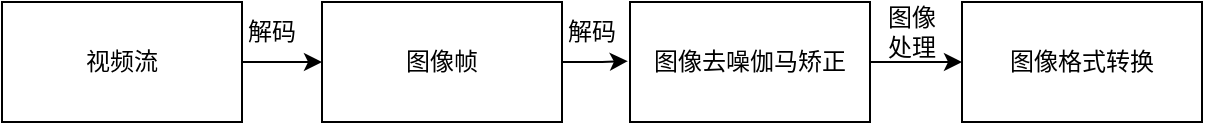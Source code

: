 <mxfile version="20.2.7" type="github">
  <diagram id="FOVCYstFofQ74YW0cIah" name="第 1 页">
    <mxGraphModel dx="813" dy="479" grid="1" gridSize="10" guides="1" tooltips="1" connect="1" arrows="1" fold="1" page="1" pageScale="1" pageWidth="827" pageHeight="1169" math="0" shadow="0">
      <root>
        <mxCell id="0" />
        <mxCell id="1" parent="0" />
        <mxCell id="BjbxvLxrY2CQSm9B2Iiu-6" style="edgeStyle=orthogonalEdgeStyle;rounded=0;orthogonalLoop=1;jettySize=auto;html=1;exitX=1;exitY=0.5;exitDx=0;exitDy=0;entryX=0;entryY=0.5;entryDx=0;entryDy=0;" edge="1" parent="1" source="BjbxvLxrY2CQSm9B2Iiu-1" target="BjbxvLxrY2CQSm9B2Iiu-2">
          <mxGeometry relative="1" as="geometry" />
        </mxCell>
        <mxCell id="BjbxvLxrY2CQSm9B2Iiu-1" value="视频流" style="rounded=0;whiteSpace=wrap;html=1;" vertex="1" parent="1">
          <mxGeometry x="40" y="290" width="120" height="60" as="geometry" />
        </mxCell>
        <mxCell id="BjbxvLxrY2CQSm9B2Iiu-8" style="edgeStyle=orthogonalEdgeStyle;rounded=0;orthogonalLoop=1;jettySize=auto;html=1;entryX=-0.009;entryY=0.493;entryDx=0;entryDy=0;entryPerimeter=0;" edge="1" parent="1" source="BjbxvLxrY2CQSm9B2Iiu-2" target="BjbxvLxrY2CQSm9B2Iiu-3">
          <mxGeometry relative="1" as="geometry" />
        </mxCell>
        <mxCell id="BjbxvLxrY2CQSm9B2Iiu-2" value="图像帧" style="rounded=0;whiteSpace=wrap;html=1;" vertex="1" parent="1">
          <mxGeometry x="200" y="290" width="120" height="60" as="geometry" />
        </mxCell>
        <mxCell id="BjbxvLxrY2CQSm9B2Iiu-11" style="edgeStyle=orthogonalEdgeStyle;rounded=0;orthogonalLoop=1;jettySize=auto;html=1;exitX=1;exitY=0.5;exitDx=0;exitDy=0;entryX=0;entryY=0.5;entryDx=0;entryDy=0;" edge="1" parent="1" source="BjbxvLxrY2CQSm9B2Iiu-3" target="BjbxvLxrY2CQSm9B2Iiu-4">
          <mxGeometry relative="1" as="geometry" />
        </mxCell>
        <mxCell id="BjbxvLxrY2CQSm9B2Iiu-3" value="图像去噪伽马矫正" style="rounded=0;whiteSpace=wrap;html=1;" vertex="1" parent="1">
          <mxGeometry x="354" y="290" width="120" height="60" as="geometry" />
        </mxCell>
        <mxCell id="BjbxvLxrY2CQSm9B2Iiu-4" value="图像格式转换" style="rounded=0;whiteSpace=wrap;html=1;" vertex="1" parent="1">
          <mxGeometry x="520" y="290" width="120" height="60" as="geometry" />
        </mxCell>
        <mxCell id="BjbxvLxrY2CQSm9B2Iiu-9" value="解码" style="text;html=1;strokeColor=none;fillColor=none;align=center;verticalAlign=middle;whiteSpace=wrap;rounded=0;" vertex="1" parent="1">
          <mxGeometry x="160" y="290" width="30" height="30" as="geometry" />
        </mxCell>
        <mxCell id="BjbxvLxrY2CQSm9B2Iiu-10" value="解码" style="text;html=1;strokeColor=none;fillColor=none;align=center;verticalAlign=middle;whiteSpace=wrap;rounded=0;" vertex="1" parent="1">
          <mxGeometry x="320" y="290" width="30" height="30" as="geometry" />
        </mxCell>
        <mxCell id="BjbxvLxrY2CQSm9B2Iiu-12" value="图像处理" style="text;html=1;strokeColor=none;fillColor=none;align=center;verticalAlign=middle;whiteSpace=wrap;rounded=0;" vertex="1" parent="1">
          <mxGeometry x="480" y="290" width="30" height="30" as="geometry" />
        </mxCell>
      </root>
    </mxGraphModel>
  </diagram>
</mxfile>

